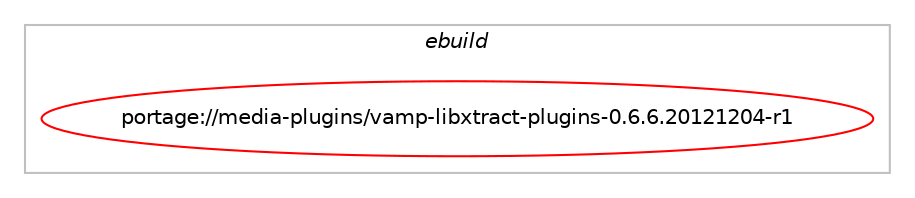 digraph prolog {

# *************
# Graph options
# *************

newrank=true;
concentrate=true;
compound=true;
graph [rankdir=LR,fontname=Helvetica,fontsize=10,ranksep=1.5];#, ranksep=2.5, nodesep=0.2];
edge  [arrowhead=vee];
node  [fontname=Helvetica,fontsize=10];

# **********
# The ebuild
# **********

subgraph cluster_leftcol {
color=gray;
label=<<i>ebuild</i>>;
id [label="portage://media-plugins/vamp-libxtract-plugins-0.6.6.20121204-r1", color=red, width=4, href="../media-plugins/vamp-libxtract-plugins-0.6.6.20121204-r1.svg"];
}

# ****************
# The dependencies
# ****************

subgraph cluster_midcol {
color=gray;
label=<<i>dependencies</i>>;
subgraph cluster_compile {
fillcolor="#eeeeee";
style=filled;
label=<<i>compile</i>>;
# *** BEGIN UNKNOWN DEPENDENCY TYPE (TODO) ***
# id -> equal(package_dependency(portage://media-plugins/vamp-libxtract-plugins-0.6.6.20121204-r1,install,no,media-libs,libxtract,greaterequal,[0.6.6,,,0.6.6],[],[]))
# *** END UNKNOWN DEPENDENCY TYPE (TODO) ***

# *** BEGIN UNKNOWN DEPENDENCY TYPE (TODO) ***
# id -> equal(package_dependency(portage://media-plugins/vamp-libxtract-plugins-0.6.6.20121204-r1,install,no,media-libs,vamp-plugin-sdk,none,[,,],[],[]))
# *** END UNKNOWN DEPENDENCY TYPE (TODO) ***

# *** BEGIN UNKNOWN DEPENDENCY TYPE (TODO) ***
# id -> equal(package_dependency(portage://media-plugins/vamp-libxtract-plugins-0.6.6.20121204-r1,install,no,sci-libs,fftw,equal,[3*,,,3*],[],[]))
# *** END UNKNOWN DEPENDENCY TYPE (TODO) ***

}
subgraph cluster_compileandrun {
fillcolor="#eeeeee";
style=filled;
label=<<i>compile and run</i>>;
}
subgraph cluster_run {
fillcolor="#eeeeee";
style=filled;
label=<<i>run</i>>;
# *** BEGIN UNKNOWN DEPENDENCY TYPE (TODO) ***
# id -> equal(package_dependency(portage://media-plugins/vamp-libxtract-plugins-0.6.6.20121204-r1,run,no,media-libs,libxtract,greaterequal,[0.6.6,,,0.6.6],[],[]))
# *** END UNKNOWN DEPENDENCY TYPE (TODO) ***

# *** BEGIN UNKNOWN DEPENDENCY TYPE (TODO) ***
# id -> equal(package_dependency(portage://media-plugins/vamp-libxtract-plugins-0.6.6.20121204-r1,run,no,media-libs,vamp-plugin-sdk,none,[,,],[],[]))
# *** END UNKNOWN DEPENDENCY TYPE (TODO) ***

# *** BEGIN UNKNOWN DEPENDENCY TYPE (TODO) ***
# id -> equal(package_dependency(portage://media-plugins/vamp-libxtract-plugins-0.6.6.20121204-r1,run,no,sci-libs,fftw,equal,[3*,,,3*],[],[]))
# *** END UNKNOWN DEPENDENCY TYPE (TODO) ***

}
}

# **************
# The candidates
# **************

subgraph cluster_choices {
rank=same;
color=gray;
label=<<i>candidates</i>>;

}

}
